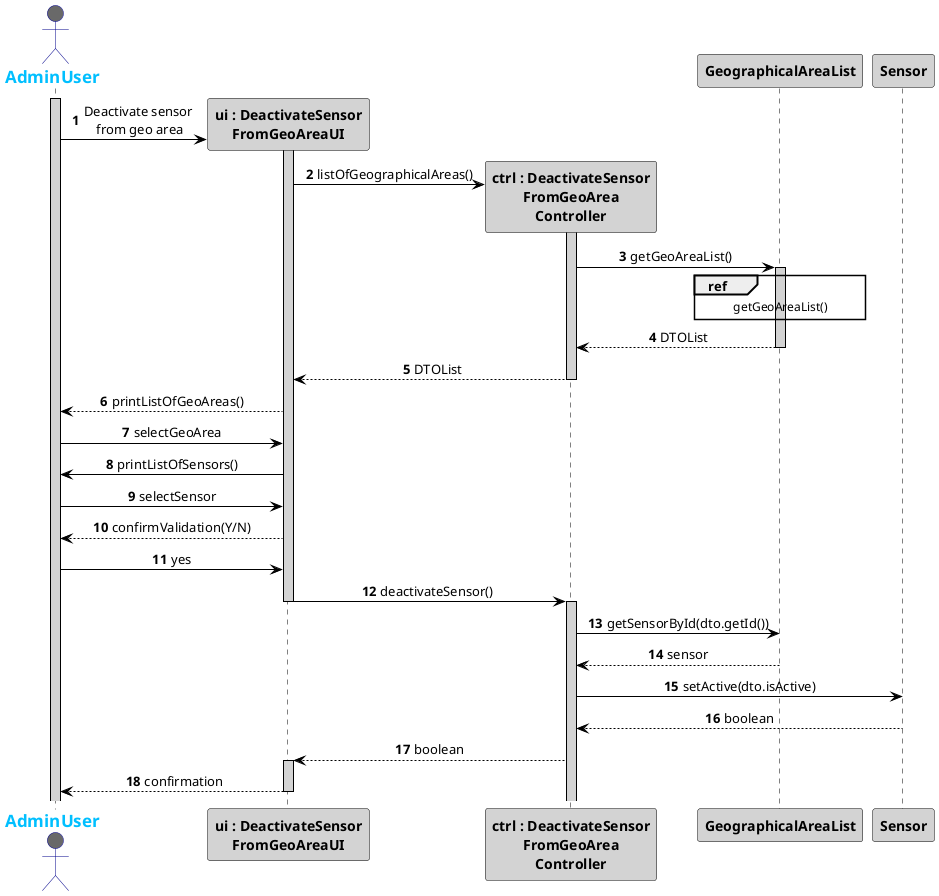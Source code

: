 @startuml
autonumber
skinparam sequenceMessageAlign center
skinparam sequence {
	ArrowColor Black
	ActorBorderColor DarkBlue
	LifeLineBorderColor black
	LifeLineBackgroundColor LightGrey

	ParticipantBorderColor Black
	ParticipantBackgroundColor LightGrey
	ParticipantFontStyle Bold

	ActorBackgroundColor DimGrey
	ActorFontColor DeepSkyBlue
	ActorFontStyle Bold
	ActorFontSize 17
	ActorFontName Aapex
}

actor AdminUser
activate AdminUser

AdminUser -> "ui : DeactivateSensor\nFromGeoAreaUI" **: Deactivate sensor \nfrom geo area
activate "ui : DeactivateSensor\nFromGeoAreaUI"
"ui : DeactivateSensor\nFromGeoAreaUI" -> "ctrl : DeactivateSensor\nFromGeoArea\nController" **: listOfGeographicalAreas()
activate "ctrl : DeactivateSensor\nFromGeoArea\nController"

"ctrl : DeactivateSensor\nFromGeoArea\nController" -> "GeographicalAreaList": getGeoAreaList()
activate "GeographicalAreaList"
ref over "GeographicalAreaList"
getGeoAreaList()
end
"GeographicalAreaList" --> "ctrl : DeactivateSensor\nFromGeoArea\nController": DTOList
deactivate "GeographicalAreaList"
"ctrl : DeactivateSensor\nFromGeoArea\nController" --> "ui : DeactivateSensor\nFromGeoAreaUI": DTOList
deactivate "ctrl : DeactivateSensor\nFromGeoArea\nController"
"ui : DeactivateSensor\nFromGeoAreaUI" --> AdminUser : printListOfGeoAreas()

AdminUser -> "ui : DeactivateSensor\nFromGeoAreaUI": selectGeoArea
"ui : DeactivateSensor\nFromGeoAreaUI" -> AdminUser: printListOfSensors()
"ui : DeactivateSensor\nFromGeoAreaUI" <- AdminUser: selectSensor
"ui : DeactivateSensor\nFromGeoAreaUI" --> AdminUser: confirmValidation(Y/N)

AdminUser -> "ui : DeactivateSensor\nFromGeoAreaUI": yes

"ui : DeactivateSensor\nFromGeoAreaUI" -> "ctrl : DeactivateSensor\nFromGeoArea\nController": deactivateSensor()
deactivate "ui : DeactivateSensor\nFromGeoAreaUI"
activate "ctrl : DeactivateSensor\nFromGeoArea\nController"
"ctrl : DeactivateSensor\nFromGeoArea\nController" -> "GeographicalAreaList" : getSensorById(dto.getId())
"GeographicalAreaList" --> "ctrl : DeactivateSensor\nFromGeoArea\nController": sensor
"ctrl : DeactivateSensor\nFromGeoArea\nController" -> Sensor: setActive(dto.isActive)
Sensor --> "ctrl : DeactivateSensor\nFromGeoArea\nController": boolean
"ctrl : DeactivateSensor\nFromGeoArea\nController" --> "ui : DeactivateSensor\nFromGeoAreaUI": boolean
activate "ui : DeactivateSensor\nFromGeoAreaUI"
"ui : DeactivateSensor\nFromGeoAreaUI" --> AdminUser: confirmation
deactivate "ui : DeactivateSensor\nFromGeoAreaUI"









@enduml